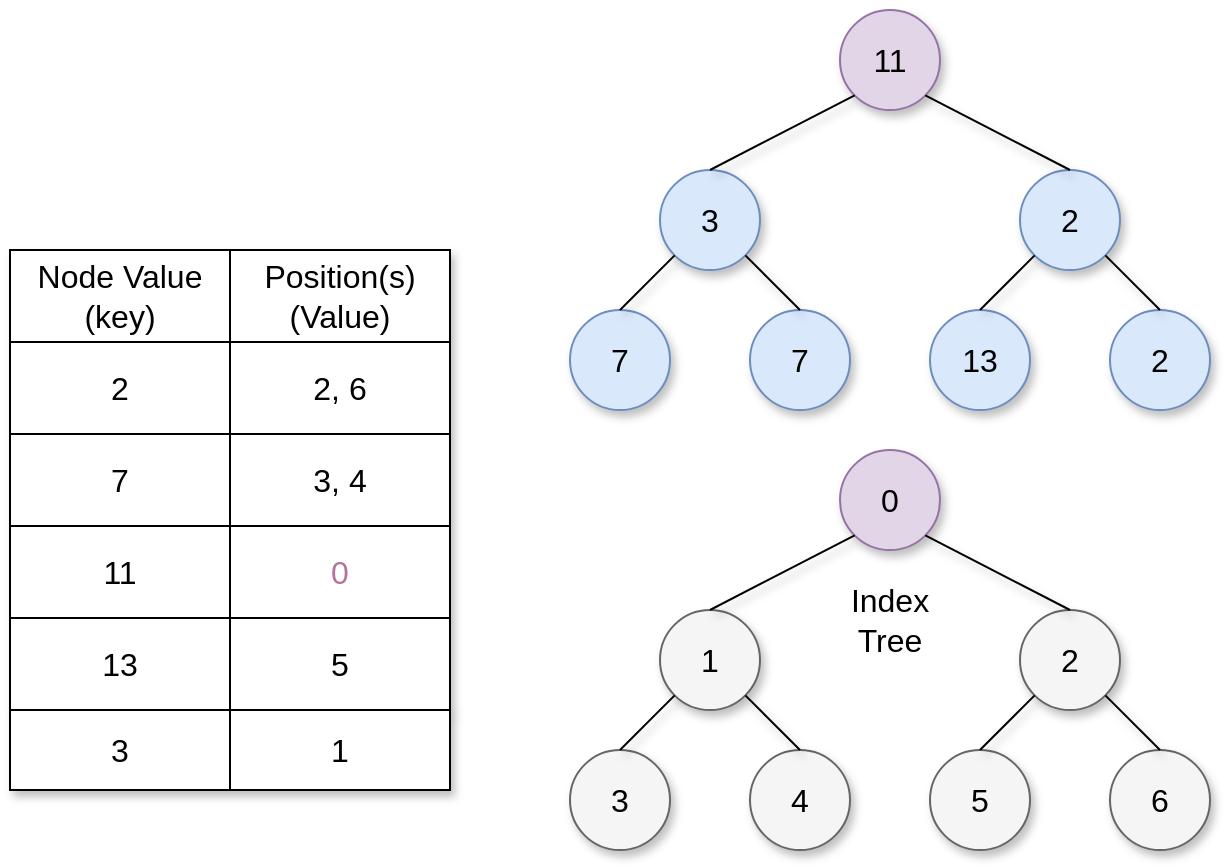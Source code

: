 <mxfile version="13.3.9" type="device"><diagram id="HnkrbffRcrG1nEDlBsZC" name="Página-1"><mxGraphModel dx="1753" dy="853" grid="1" gridSize="10" guides="1" tooltips="1" connect="1" arrows="1" fold="1" page="1" pageScale="1" pageWidth="850" pageHeight="1100" math="0" shadow="0"><root><mxCell id="0"/><mxCell id="1" parent="0"/><mxCell id="TWuZZA1x2KCaXhXGqfyx-1" value="" style="shape=table;html=1;whiteSpace=wrap;startSize=0;container=1;collapsible=0;childLayout=tableLayout;fontSize=16;shadow=1;sketch=0;" parent="1" vertex="1"><mxGeometry x="40" y="320" width="220" height="230" as="geometry"/></mxCell><mxCell id="TWuZZA1x2KCaXhXGqfyx-2" value="" style="shape=partialRectangle;html=1;whiteSpace=wrap;collapsible=0;dropTarget=0;pointerEvents=0;fillColor=none;top=0;left=0;bottom=0;right=0;points=[[0,0.5],[1,0.5]];portConstraint=eastwest;fontSize=16;shadow=1;sketch=0;" parent="TWuZZA1x2KCaXhXGqfyx-1" vertex="1"><mxGeometry width="220" height="46" as="geometry"/></mxCell><mxCell id="TWuZZA1x2KCaXhXGqfyx-3" value="Node Value&lt;br style=&quot;font-size: 16px;&quot;&gt;(key)" style="shape=partialRectangle;html=1;whiteSpace=wrap;connectable=0;overflow=hidden;fillColor=none;top=0;left=0;bottom=0;right=0;fontSize=16;shadow=1;sketch=0;" parent="TWuZZA1x2KCaXhXGqfyx-2" vertex="1"><mxGeometry width="110" height="46" as="geometry"/></mxCell><mxCell id="TWuZZA1x2KCaXhXGqfyx-4" value="Position(s)&lt;br style=&quot;font-size: 16px;&quot;&gt;(Value)" style="shape=partialRectangle;html=1;whiteSpace=wrap;connectable=0;overflow=hidden;fillColor=none;top=0;left=0;bottom=0;right=0;fontSize=16;shadow=1;sketch=0;" parent="TWuZZA1x2KCaXhXGqfyx-2" vertex="1"><mxGeometry x="110" width="110" height="46" as="geometry"/></mxCell><mxCell id="TWuZZA1x2KCaXhXGqfyx-5" value="" style="shape=partialRectangle;html=1;whiteSpace=wrap;collapsible=0;dropTarget=0;pointerEvents=0;fillColor=none;top=0;left=0;bottom=0;right=0;points=[[0,0.5],[1,0.5]];portConstraint=eastwest;fontSize=16;shadow=1;sketch=0;" parent="TWuZZA1x2KCaXhXGqfyx-1" vertex="1"><mxGeometry y="46" width="220" height="46" as="geometry"/></mxCell><mxCell id="TWuZZA1x2KCaXhXGqfyx-6" value="2" style="shape=partialRectangle;html=1;whiteSpace=wrap;connectable=0;overflow=hidden;fillColor=none;top=0;left=0;bottom=0;right=0;fontSize=16;shadow=1;sketch=0;" parent="TWuZZA1x2KCaXhXGqfyx-5" vertex="1"><mxGeometry width="110" height="46" as="geometry"/></mxCell><mxCell id="TWuZZA1x2KCaXhXGqfyx-7" value="2, 6" style="shape=partialRectangle;html=1;whiteSpace=wrap;connectable=0;overflow=hidden;fillColor=none;top=0;left=0;bottom=0;right=0;fontSize=16;shadow=1;sketch=0;" parent="TWuZZA1x2KCaXhXGqfyx-5" vertex="1"><mxGeometry x="110" width="110" height="46" as="geometry"/></mxCell><mxCell id="TWuZZA1x2KCaXhXGqfyx-8" value="" style="shape=partialRectangle;html=1;whiteSpace=wrap;collapsible=0;dropTarget=0;pointerEvents=0;fillColor=none;top=0;left=0;bottom=0;right=0;points=[[0,0.5],[1,0.5]];portConstraint=eastwest;fontSize=16;shadow=1;sketch=0;" parent="TWuZZA1x2KCaXhXGqfyx-1" vertex="1"><mxGeometry y="92" width="220" height="46" as="geometry"/></mxCell><mxCell id="TWuZZA1x2KCaXhXGqfyx-9" value="7" style="shape=partialRectangle;html=1;whiteSpace=wrap;connectable=0;overflow=hidden;fillColor=none;top=0;left=0;bottom=0;right=0;fontSize=16;shadow=1;sketch=0;" parent="TWuZZA1x2KCaXhXGqfyx-8" vertex="1"><mxGeometry width="110" height="46" as="geometry"/></mxCell><mxCell id="TWuZZA1x2KCaXhXGqfyx-10" value="3, 4" style="shape=partialRectangle;html=1;whiteSpace=wrap;connectable=0;overflow=hidden;fillColor=none;top=0;left=0;bottom=0;right=0;fontSize=16;shadow=1;sketch=0;" parent="TWuZZA1x2KCaXhXGqfyx-8" vertex="1"><mxGeometry x="110" width="110" height="46" as="geometry"/></mxCell><mxCell id="TWuZZA1x2KCaXhXGqfyx-11" value="" style="shape=partialRectangle;html=1;whiteSpace=wrap;collapsible=0;dropTarget=0;pointerEvents=0;fillColor=none;top=0;left=0;bottom=0;right=0;points=[[0,0.5],[1,0.5]];portConstraint=eastwest;fontSize=16;shadow=1;sketch=0;" parent="TWuZZA1x2KCaXhXGqfyx-1" vertex="1"><mxGeometry y="138" width="220" height="46" as="geometry"/></mxCell><mxCell id="TWuZZA1x2KCaXhXGqfyx-12" value="11" style="shape=partialRectangle;html=1;whiteSpace=wrap;connectable=0;overflow=hidden;fillColor=none;top=0;left=0;bottom=0;right=0;fontSize=16;shadow=1;sketch=0;" parent="TWuZZA1x2KCaXhXGqfyx-11" vertex="1"><mxGeometry width="110" height="46" as="geometry"/></mxCell><mxCell id="TWuZZA1x2KCaXhXGqfyx-13" value="&lt;font color=&quot;#b5739d&quot;&gt;0&lt;/font&gt;" style="shape=partialRectangle;html=1;whiteSpace=wrap;connectable=0;overflow=hidden;fillColor=none;top=0;left=0;bottom=0;right=0;fontSize=16;shadow=1;sketch=0;" parent="TWuZZA1x2KCaXhXGqfyx-11" vertex="1"><mxGeometry x="110" width="110" height="46" as="geometry"/></mxCell><mxCell id="TWuZZA1x2KCaXhXGqfyx-14" value="" style="shape=partialRectangle;html=1;whiteSpace=wrap;collapsible=0;dropTarget=0;pointerEvents=0;fillColor=none;top=0;left=0;bottom=0;right=0;points=[[0,0.5],[1,0.5]];portConstraint=eastwest;fontSize=16;shadow=1;sketch=0;" parent="TWuZZA1x2KCaXhXGqfyx-1" vertex="1"><mxGeometry y="184" width="220" height="46" as="geometry"/></mxCell><mxCell id="TWuZZA1x2KCaXhXGqfyx-15" value="13" style="shape=partialRectangle;html=1;whiteSpace=wrap;connectable=0;overflow=hidden;fillColor=none;top=0;left=0;bottom=0;right=0;fontSize=16;shadow=1;sketch=0;" parent="TWuZZA1x2KCaXhXGqfyx-14" vertex="1"><mxGeometry width="110" height="46" as="geometry"/></mxCell><mxCell id="TWuZZA1x2KCaXhXGqfyx-16" value="5" style="shape=partialRectangle;html=1;whiteSpace=wrap;connectable=0;overflow=hidden;fillColor=none;top=0;left=0;bottom=0;right=0;fontSize=16;shadow=1;sketch=0;" parent="TWuZZA1x2KCaXhXGqfyx-14" vertex="1"><mxGeometry x="110" width="110" height="46" as="geometry"/></mxCell><mxCell id="TWuZZA1x2KCaXhXGqfyx-17" value="" style="ellipse;whiteSpace=wrap;html=1;aspect=fixed;fontSize=16;fillColor=#e1d5e7;strokeColor=#9673a6;shadow=1;sketch=0;" parent="1" vertex="1"><mxGeometry x="455" y="200" width="50" height="50" as="geometry"/></mxCell><mxCell id="TWuZZA1x2KCaXhXGqfyx-18" value="11" style="text;html=1;align=center;verticalAlign=middle;whiteSpace=wrap;rounded=0;fontSize=16;shadow=1;sketch=0;" parent="1" vertex="1"><mxGeometry x="460" y="215" width="40" height="20" as="geometry"/></mxCell><mxCell id="TWuZZA1x2KCaXhXGqfyx-19" value="" style="ellipse;whiteSpace=wrap;html=1;aspect=fixed;fontSize=16;fillColor=#dae8fc;strokeColor=#6c8ebf;shadow=1;sketch=0;" parent="1" vertex="1"><mxGeometry x="365" y="280" width="50" height="50" as="geometry"/></mxCell><mxCell id="TWuZZA1x2KCaXhXGqfyx-20" value="3" style="text;html=1;align=center;verticalAlign=middle;whiteSpace=wrap;rounded=0;fontSize=16;shadow=1;sketch=0;" parent="1" vertex="1"><mxGeometry x="370" y="295" width="40" height="20" as="geometry"/></mxCell><mxCell id="TWuZZA1x2KCaXhXGqfyx-21" value="" style="ellipse;whiteSpace=wrap;html=1;aspect=fixed;fontSize=16;fillColor=#dae8fc;strokeColor=#6c8ebf;shadow=1;sketch=0;" parent="1" vertex="1"><mxGeometry x="410" y="350" width="50" height="50" as="geometry"/></mxCell><mxCell id="TWuZZA1x2KCaXhXGqfyx-22" value="7" style="text;html=1;align=center;verticalAlign=middle;whiteSpace=wrap;rounded=0;fontSize=16;shadow=1;sketch=0;" parent="1" vertex="1"><mxGeometry x="415" y="365" width="40" height="20" as="geometry"/></mxCell><mxCell id="TWuZZA1x2KCaXhXGqfyx-23" value="" style="ellipse;whiteSpace=wrap;html=1;aspect=fixed;fontSize=16;fillColor=#dae8fc;strokeColor=#6c8ebf;shadow=1;sketch=0;" parent="1" vertex="1"><mxGeometry x="320" y="350" width="50" height="50" as="geometry"/></mxCell><mxCell id="TWuZZA1x2KCaXhXGqfyx-24" value="7" style="text;html=1;align=center;verticalAlign=middle;whiteSpace=wrap;rounded=0;fontSize=16;shadow=1;sketch=0;" parent="1" vertex="1"><mxGeometry x="325" y="365" width="40" height="20" as="geometry"/></mxCell><mxCell id="TWuZZA1x2KCaXhXGqfyx-25" value="" style="ellipse;whiteSpace=wrap;html=1;aspect=fixed;fontSize=16;fillColor=#dae8fc;strokeColor=#6c8ebf;shadow=1;sketch=0;" parent="1" vertex="1"><mxGeometry x="545" y="280" width="50" height="50" as="geometry"/></mxCell><mxCell id="TWuZZA1x2KCaXhXGqfyx-26" value="2" style="text;html=1;align=center;verticalAlign=middle;whiteSpace=wrap;rounded=0;fontSize=16;shadow=1;sketch=0;" parent="1" vertex="1"><mxGeometry x="550" y="295" width="40" height="20" as="geometry"/></mxCell><mxCell id="TWuZZA1x2KCaXhXGqfyx-27" value="" style="ellipse;whiteSpace=wrap;html=1;aspect=fixed;fontSize=16;fillColor=#dae8fc;strokeColor=#6c8ebf;shadow=1;sketch=0;" parent="1" vertex="1"><mxGeometry x="590" y="350" width="50" height="50" as="geometry"/></mxCell><mxCell id="TWuZZA1x2KCaXhXGqfyx-28" value="2" style="text;html=1;align=center;verticalAlign=middle;whiteSpace=wrap;rounded=0;fontSize=16;shadow=1;sketch=0;" parent="1" vertex="1"><mxGeometry x="595" y="365" width="40" height="20" as="geometry"/></mxCell><mxCell id="TWuZZA1x2KCaXhXGqfyx-29" value="" style="ellipse;whiteSpace=wrap;html=1;aspect=fixed;fontSize=16;fillColor=#dae8fc;strokeColor=#6c8ebf;shadow=1;sketch=0;" parent="1" vertex="1"><mxGeometry x="500" y="350" width="50" height="50" as="geometry"/></mxCell><mxCell id="TWuZZA1x2KCaXhXGqfyx-30" value="13" style="text;html=1;align=center;verticalAlign=middle;whiteSpace=wrap;rounded=0;fontSize=16;shadow=1;sketch=0;" parent="1" vertex="1"><mxGeometry x="505" y="365" width="40" height="20" as="geometry"/></mxCell><mxCell id="TWuZZA1x2KCaXhXGqfyx-31" value="" style="endArrow=none;html=1;fontSize=16;entryX=0;entryY=1;entryDx=0;entryDy=0;exitX=0.5;exitY=0;exitDx=0;exitDy=0;shadow=1;sketch=0;" parent="1" source="TWuZZA1x2KCaXhXGqfyx-19" target="TWuZZA1x2KCaXhXGqfyx-17" edge="1"><mxGeometry width="50" height="50" relative="1" as="geometry"><mxPoint x="430" y="340" as="sourcePoint"/><mxPoint x="480" y="290" as="targetPoint"/></mxGeometry></mxCell><mxCell id="TWuZZA1x2KCaXhXGqfyx-32" value="" style="endArrow=none;html=1;fontSize=16;entryX=1;entryY=1;entryDx=0;entryDy=0;exitX=0.5;exitY=0;exitDx=0;exitDy=0;shadow=1;sketch=0;" parent="1" source="TWuZZA1x2KCaXhXGqfyx-25" target="TWuZZA1x2KCaXhXGqfyx-17" edge="1"><mxGeometry width="50" height="50" relative="1" as="geometry"><mxPoint x="570" y="270" as="sourcePoint"/><mxPoint x="500" y="390" as="targetPoint"/></mxGeometry></mxCell><mxCell id="TWuZZA1x2KCaXhXGqfyx-33" value="" style="endArrow=none;html=1;fontSize=16;exitX=0.5;exitY=0;exitDx=0;exitDy=0;shadow=1;sketch=0;" parent="1" source="TWuZZA1x2KCaXhXGqfyx-23" target="TWuZZA1x2KCaXhXGqfyx-19" edge="1"><mxGeometry width="50" height="50" relative="1" as="geometry"><mxPoint x="450" y="440" as="sourcePoint"/><mxPoint x="500" y="390" as="targetPoint"/></mxGeometry></mxCell><mxCell id="TWuZZA1x2KCaXhXGqfyx-34" value="" style="endArrow=none;html=1;fontSize=16;exitX=1;exitY=1;exitDx=0;exitDy=0;entryX=0.5;entryY=0;entryDx=0;entryDy=0;shadow=1;sketch=0;" parent="1" source="TWuZZA1x2KCaXhXGqfyx-19" target="TWuZZA1x2KCaXhXGqfyx-21" edge="1"><mxGeometry width="50" height="50" relative="1" as="geometry"><mxPoint x="450" y="440" as="sourcePoint"/><mxPoint x="500" y="390" as="targetPoint"/></mxGeometry></mxCell><mxCell id="TWuZZA1x2KCaXhXGqfyx-35" value="" style="endArrow=none;html=1;fontSize=16;entryX=0;entryY=1;entryDx=0;entryDy=0;exitX=0.5;exitY=0;exitDx=0;exitDy=0;shadow=1;sketch=0;" parent="1" source="TWuZZA1x2KCaXhXGqfyx-29" target="TWuZZA1x2KCaXhXGqfyx-25" edge="1"><mxGeometry width="50" height="50" relative="1" as="geometry"><mxPoint x="450" y="440" as="sourcePoint"/><mxPoint x="500" y="390" as="targetPoint"/></mxGeometry></mxCell><mxCell id="TWuZZA1x2KCaXhXGqfyx-36" value="" style="endArrow=none;html=1;fontSize=16;exitX=0.5;exitY=0;exitDx=0;exitDy=0;entryX=1;entryY=1;entryDx=0;entryDy=0;shadow=1;sketch=0;" parent="1" source="TWuZZA1x2KCaXhXGqfyx-27" target="TWuZZA1x2KCaXhXGqfyx-25" edge="1"><mxGeometry width="50" height="50" relative="1" as="geometry"><mxPoint x="450" y="440" as="sourcePoint"/><mxPoint x="500" y="390" as="targetPoint"/></mxGeometry></mxCell><mxCell id="TWuZZA1x2KCaXhXGqfyx-37" value="" style="ellipse;whiteSpace=wrap;html=1;aspect=fixed;fontSize=16;fillColor=#e1d5e7;strokeColor=#9673a6;shadow=1;sketch=0;" parent="1" vertex="1"><mxGeometry x="455" y="420" width="50" height="50" as="geometry"/></mxCell><mxCell id="TWuZZA1x2KCaXhXGqfyx-38" value="0" style="text;html=1;align=center;verticalAlign=middle;whiteSpace=wrap;rounded=0;fontSize=16;shadow=1;sketch=0;" parent="1" vertex="1"><mxGeometry x="460" y="435" width="40" height="20" as="geometry"/></mxCell><mxCell id="TWuZZA1x2KCaXhXGqfyx-39" value="" style="ellipse;whiteSpace=wrap;html=1;aspect=fixed;fontSize=16;fillColor=#f5f5f5;strokeColor=#666666;fontColor=#333333;shadow=1;sketch=0;" parent="1" vertex="1"><mxGeometry x="365" y="500" width="50" height="50" as="geometry"/></mxCell><mxCell id="TWuZZA1x2KCaXhXGqfyx-40" value="1" style="text;html=1;align=center;verticalAlign=middle;whiteSpace=wrap;rounded=0;fontSize=16;shadow=1;sketch=0;" parent="1" vertex="1"><mxGeometry x="370" y="515" width="40" height="20" as="geometry"/></mxCell><mxCell id="TWuZZA1x2KCaXhXGqfyx-41" value="" style="ellipse;whiteSpace=wrap;html=1;aspect=fixed;fontSize=16;fillColor=#f5f5f5;strokeColor=#666666;fontColor=#333333;shadow=1;sketch=0;" parent="1" vertex="1"><mxGeometry x="410" y="570" width="50" height="50" as="geometry"/></mxCell><mxCell id="TWuZZA1x2KCaXhXGqfyx-42" value="4" style="text;html=1;align=center;verticalAlign=middle;whiteSpace=wrap;rounded=0;fontSize=16;shadow=1;sketch=0;" parent="1" vertex="1"><mxGeometry x="415" y="585" width="40" height="20" as="geometry"/></mxCell><mxCell id="TWuZZA1x2KCaXhXGqfyx-43" value="" style="ellipse;whiteSpace=wrap;html=1;aspect=fixed;fontSize=16;fillColor=#f5f5f5;strokeColor=#666666;shadow=1;sketch=0;fontColor=#333333;" parent="1" vertex="1"><mxGeometry x="320" y="570" width="50" height="50" as="geometry"/></mxCell><mxCell id="TWuZZA1x2KCaXhXGqfyx-44" value="3" style="text;html=1;align=center;verticalAlign=middle;whiteSpace=wrap;rounded=0;fontSize=16;shadow=1;sketch=0;" parent="1" vertex="1"><mxGeometry x="325" y="585" width="40" height="20" as="geometry"/></mxCell><mxCell id="TWuZZA1x2KCaXhXGqfyx-45" value="" style="ellipse;whiteSpace=wrap;html=1;aspect=fixed;fontSize=16;fillColor=#f5f5f5;strokeColor=#666666;fontColor=#333333;shadow=1;sketch=0;" parent="1" vertex="1"><mxGeometry x="545" y="500" width="50" height="50" as="geometry"/></mxCell><mxCell id="TWuZZA1x2KCaXhXGqfyx-46" value="2" style="text;html=1;align=center;verticalAlign=middle;whiteSpace=wrap;rounded=0;fontSize=16;shadow=1;sketch=0;" parent="1" vertex="1"><mxGeometry x="550" y="515" width="40" height="20" as="geometry"/></mxCell><mxCell id="TWuZZA1x2KCaXhXGqfyx-47" value="" style="ellipse;whiteSpace=wrap;html=1;aspect=fixed;fontSize=16;fillColor=#f5f5f5;strokeColor=#666666;fontColor=#333333;shadow=1;sketch=0;" parent="1" vertex="1"><mxGeometry x="590" y="570" width="50" height="50" as="geometry"/></mxCell><mxCell id="TWuZZA1x2KCaXhXGqfyx-48" value="6" style="text;html=1;align=center;verticalAlign=middle;whiteSpace=wrap;rounded=0;fontSize=16;shadow=1;sketch=0;" parent="1" vertex="1"><mxGeometry x="595" y="585" width="40" height="20" as="geometry"/></mxCell><mxCell id="TWuZZA1x2KCaXhXGqfyx-49" value="" style="ellipse;whiteSpace=wrap;html=1;aspect=fixed;fontSize=16;fillColor=#f5f5f5;strokeColor=#666666;fontColor=#333333;shadow=1;sketch=0;" parent="1" vertex="1"><mxGeometry x="500" y="570" width="50" height="50" as="geometry"/></mxCell><mxCell id="TWuZZA1x2KCaXhXGqfyx-50" value="5" style="text;html=1;align=center;verticalAlign=middle;whiteSpace=wrap;rounded=0;fontSize=16;shadow=1;sketch=0;" parent="1" vertex="1"><mxGeometry x="505" y="585" width="40" height="20" as="geometry"/></mxCell><mxCell id="TWuZZA1x2KCaXhXGqfyx-51" value="" style="endArrow=none;html=1;fontSize=16;entryX=0;entryY=1;entryDx=0;entryDy=0;exitX=0.5;exitY=0;exitDx=0;exitDy=0;shadow=1;sketch=0;" parent="1" source="TWuZZA1x2KCaXhXGqfyx-39" target="TWuZZA1x2KCaXhXGqfyx-37" edge="1"><mxGeometry width="50" height="50" relative="1" as="geometry"><mxPoint x="430" y="560" as="sourcePoint"/><mxPoint x="480" y="510" as="targetPoint"/></mxGeometry></mxCell><mxCell id="TWuZZA1x2KCaXhXGqfyx-52" value="" style="endArrow=none;html=1;fontSize=16;entryX=1;entryY=1;entryDx=0;entryDy=0;exitX=0.5;exitY=0;exitDx=0;exitDy=0;shadow=1;sketch=0;" parent="1" source="TWuZZA1x2KCaXhXGqfyx-45" target="TWuZZA1x2KCaXhXGqfyx-37" edge="1"><mxGeometry width="50" height="50" relative="1" as="geometry"><mxPoint x="570" y="490" as="sourcePoint"/><mxPoint x="500" y="610" as="targetPoint"/></mxGeometry></mxCell><mxCell id="TWuZZA1x2KCaXhXGqfyx-53" value="" style="endArrow=none;html=1;fontSize=16;exitX=0.5;exitY=0;exitDx=0;exitDy=0;shadow=1;sketch=0;" parent="1" source="TWuZZA1x2KCaXhXGqfyx-43" target="TWuZZA1x2KCaXhXGqfyx-39" edge="1"><mxGeometry width="50" height="50" relative="1" as="geometry"><mxPoint x="450" y="660" as="sourcePoint"/><mxPoint x="500" y="610" as="targetPoint"/></mxGeometry></mxCell><mxCell id="TWuZZA1x2KCaXhXGqfyx-54" value="" style="endArrow=none;html=1;fontSize=16;exitX=1;exitY=1;exitDx=0;exitDy=0;entryX=0.5;entryY=0;entryDx=0;entryDy=0;shadow=1;sketch=0;" parent="1" source="TWuZZA1x2KCaXhXGqfyx-39" target="TWuZZA1x2KCaXhXGqfyx-41" edge="1"><mxGeometry width="50" height="50" relative="1" as="geometry"><mxPoint x="450" y="660" as="sourcePoint"/><mxPoint x="500" y="610" as="targetPoint"/></mxGeometry></mxCell><mxCell id="TWuZZA1x2KCaXhXGqfyx-55" value="" style="endArrow=none;html=1;fontSize=16;entryX=0;entryY=1;entryDx=0;entryDy=0;exitX=0.5;exitY=0;exitDx=0;exitDy=0;shadow=1;sketch=0;" parent="1" source="TWuZZA1x2KCaXhXGqfyx-49" target="TWuZZA1x2KCaXhXGqfyx-45" edge="1"><mxGeometry width="50" height="50" relative="1" as="geometry"><mxPoint x="450" y="660" as="sourcePoint"/><mxPoint x="500" y="610" as="targetPoint"/></mxGeometry></mxCell><mxCell id="TWuZZA1x2KCaXhXGqfyx-56" value="" style="endArrow=none;html=1;fontSize=16;exitX=0.5;exitY=0;exitDx=0;exitDy=0;entryX=1;entryY=1;entryDx=0;entryDy=0;shadow=1;sketch=0;" parent="1" source="TWuZZA1x2KCaXhXGqfyx-47" target="TWuZZA1x2KCaXhXGqfyx-45" edge="1"><mxGeometry width="50" height="50" relative="1" as="geometry"><mxPoint x="450" y="660" as="sourcePoint"/><mxPoint x="500" y="610" as="targetPoint"/></mxGeometry></mxCell><mxCell id="TWuZZA1x2KCaXhXGqfyx-57" value="Index Tree" style="text;html=1;strokeColor=none;fillColor=none;align=center;verticalAlign=middle;whiteSpace=wrap;rounded=0;fontSize=16;shadow=1;sketch=0;" parent="1" vertex="1"><mxGeometry x="460" y="495" width="40" height="20" as="geometry"/></mxCell><mxCell id="TWuZZA1x2KCaXhXGqfyx-58" value="" style="shape=table;html=1;whiteSpace=wrap;startSize=0;container=1;collapsible=0;childLayout=tableLayout;rounded=0;shadow=1;fillColor=#FFFFFF;" parent="1" vertex="1"><mxGeometry x="40" y="550" width="220" height="40" as="geometry"/></mxCell><mxCell id="TWuZZA1x2KCaXhXGqfyx-59" value="" style="shape=partialRectangle;html=1;whiteSpace=wrap;collapsible=0;dropTarget=0;pointerEvents=0;fillColor=none;top=0;left=0;bottom=0;right=0;points=[[0,0.5],[1,0.5]];portConstraint=eastwest;" parent="TWuZZA1x2KCaXhXGqfyx-58" vertex="1"><mxGeometry width="220" height="40" as="geometry"/></mxCell><mxCell id="TWuZZA1x2KCaXhXGqfyx-60" value="&lt;font style=&quot;font-size: 16px&quot;&gt;3&lt;/font&gt;" style="shape=partialRectangle;html=1;whiteSpace=wrap;connectable=0;overflow=hidden;fillColor=none;top=0;left=0;bottom=0;right=0;" parent="TWuZZA1x2KCaXhXGqfyx-59" vertex="1"><mxGeometry width="110" height="40" as="geometry"/></mxCell><mxCell id="TWuZZA1x2KCaXhXGqfyx-61" value="&lt;font style=&quot;font-size: 16px&quot;&gt;1&lt;/font&gt;" style="shape=partialRectangle;html=1;whiteSpace=wrap;connectable=0;overflow=hidden;fillColor=none;top=0;left=0;bottom=0;right=0;" parent="TWuZZA1x2KCaXhXGqfyx-59" vertex="1"><mxGeometry x="110" width="110" height="40" as="geometry"/></mxCell></root></mxGraphModel></diagram></mxfile>
